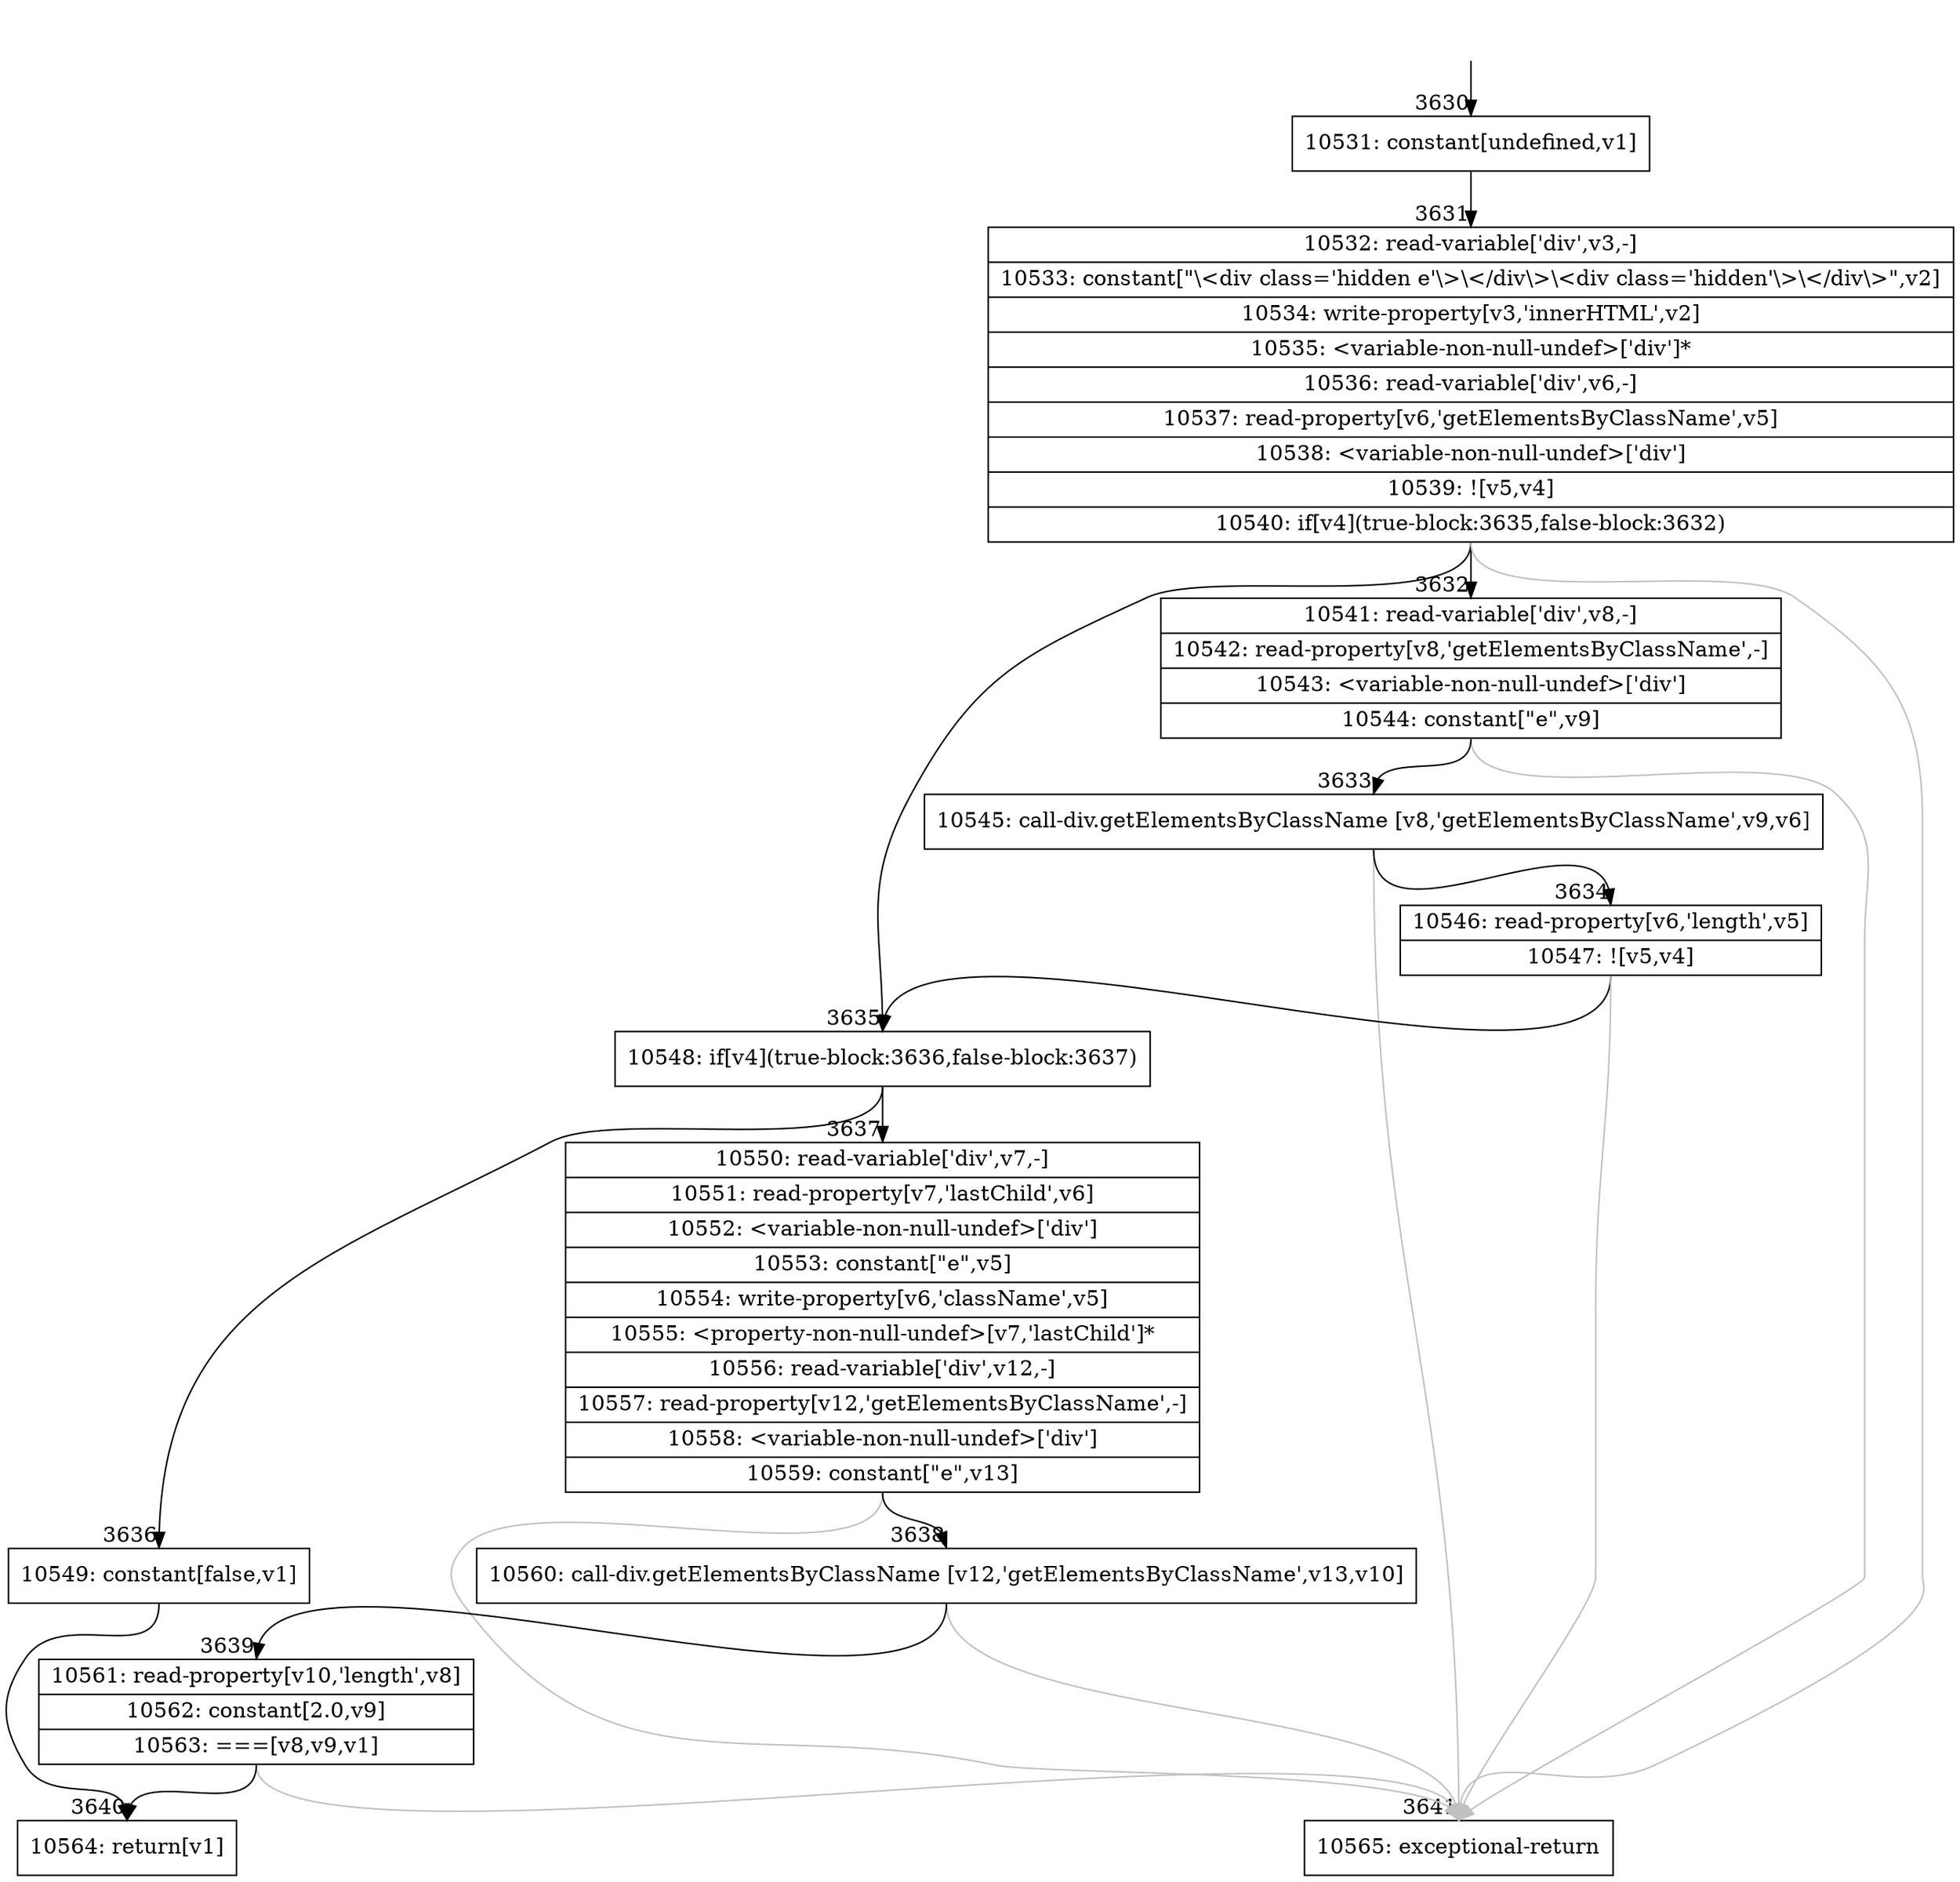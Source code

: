 digraph {
rankdir="TD"
BB_entry236[shape=none,label=""];
BB_entry236 -> BB3630 [tailport=s, headport=n, headlabel="    3630"]
BB3630 [shape=record label="{10531: constant[undefined,v1]}" ] 
BB3630 -> BB3631 [tailport=s, headport=n, headlabel="      3631"]
BB3631 [shape=record label="{10532: read-variable['div',v3,-]|10533: constant[\"\\\<div class='hidden e'\\\>\\\</div\\\>\\\<div class='hidden'\\\>\\\</div\\\>\",v2]|10534: write-property[v3,'innerHTML',v2]|10535: \<variable-non-null-undef\>['div']*|10536: read-variable['div',v6,-]|10537: read-property[v6,'getElementsByClassName',v5]|10538: \<variable-non-null-undef\>['div']|10539: ![v5,v4]|10540: if[v4](true-block:3635,false-block:3632)}" ] 
BB3631 -> BB3635 [tailport=s, headport=n, headlabel="      3635"]
BB3631 -> BB3632 [tailport=s, headport=n, headlabel="      3632"]
BB3631 -> BB3641 [tailport=s, headport=n, color=gray, headlabel="      3641"]
BB3632 [shape=record label="{10541: read-variable['div',v8,-]|10542: read-property[v8,'getElementsByClassName',-]|10543: \<variable-non-null-undef\>['div']|10544: constant[\"e\",v9]}" ] 
BB3632 -> BB3633 [tailport=s, headport=n, headlabel="      3633"]
BB3632 -> BB3641 [tailport=s, headport=n, color=gray]
BB3633 [shape=record label="{10545: call-div.getElementsByClassName [v8,'getElementsByClassName',v9,v6]}" ] 
BB3633 -> BB3634 [tailport=s, headport=n, headlabel="      3634"]
BB3633 -> BB3641 [tailport=s, headport=n, color=gray]
BB3634 [shape=record label="{10546: read-property[v6,'length',v5]|10547: ![v5,v4]}" ] 
BB3634 -> BB3635 [tailport=s, headport=n]
BB3634 -> BB3641 [tailport=s, headport=n, color=gray]
BB3635 [shape=record label="{10548: if[v4](true-block:3636,false-block:3637)}" ] 
BB3635 -> BB3636 [tailport=s, headport=n, headlabel="      3636"]
BB3635 -> BB3637 [tailport=s, headport=n, headlabel="      3637"]
BB3636 [shape=record label="{10549: constant[false,v1]}" ] 
BB3636 -> BB3640 [tailport=s, headport=n, headlabel="      3640"]
BB3637 [shape=record label="{10550: read-variable['div',v7,-]|10551: read-property[v7,'lastChild',v6]|10552: \<variable-non-null-undef\>['div']|10553: constant[\"e\",v5]|10554: write-property[v6,'className',v5]|10555: \<property-non-null-undef\>[v7,'lastChild']*|10556: read-variable['div',v12,-]|10557: read-property[v12,'getElementsByClassName',-]|10558: \<variable-non-null-undef\>['div']|10559: constant[\"e\",v13]}" ] 
BB3637 -> BB3638 [tailport=s, headport=n, headlabel="      3638"]
BB3637 -> BB3641 [tailport=s, headport=n, color=gray]
BB3638 [shape=record label="{10560: call-div.getElementsByClassName [v12,'getElementsByClassName',v13,v10]}" ] 
BB3638 -> BB3639 [tailport=s, headport=n, headlabel="      3639"]
BB3638 -> BB3641 [tailport=s, headport=n, color=gray]
BB3639 [shape=record label="{10561: read-property[v10,'length',v8]|10562: constant[2.0,v9]|10563: ===[v8,v9,v1]}" ] 
BB3639 -> BB3640 [tailport=s, headport=n]
BB3639 -> BB3641 [tailport=s, headport=n, color=gray]
BB3640 [shape=record label="{10564: return[v1]}" ] 
BB3641 [shape=record label="{10565: exceptional-return}" ] 
//#$~ 4056
}
